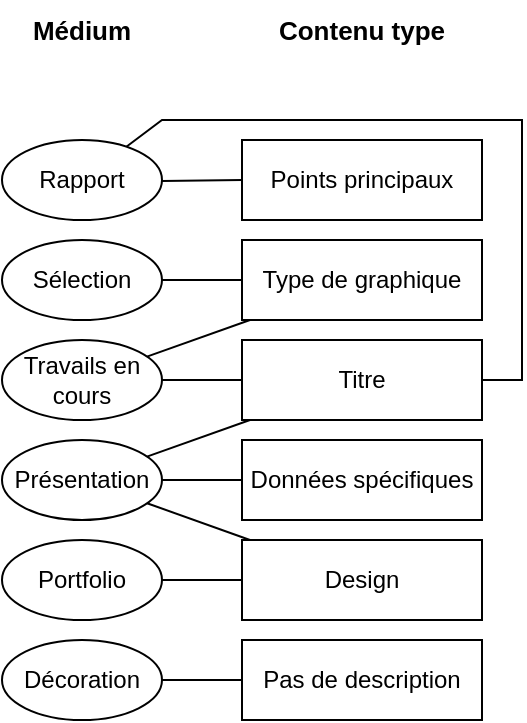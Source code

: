 <mxfile version="20.3.0" type="device"><diagram id="wIuLBTgzell4qDcYkJ7C" name="Page-1"><mxGraphModel dx="921" dy="624" grid="1" gridSize="10" guides="1" tooltips="1" connect="1" arrows="1" fold="1" page="1" pageScale="1" pageWidth="827" pageHeight="1169" math="0" shadow="0"><root><mxCell id="0"/><mxCell id="1" parent="0"/><mxCell id="bRj4Hj0bhYHjiNpq5yqv-3" style="rounded=0;orthogonalLoop=1;jettySize=auto;html=1;endArrow=none;endFill=0;" edge="1" parent="1" source="bRj4Hj0bhYHjiNpq5yqv-24" target="bRj4Hj0bhYHjiNpq5yqv-2"><mxGeometry relative="1" as="geometry"/></mxCell><mxCell id="bRj4Hj0bhYHjiNpq5yqv-2" value="Pas de description" style="rounded=0;whiteSpace=wrap;html=1;fillColor=none;strokeColor=default;" vertex="1" parent="1"><mxGeometry x="240" y="940" width="120" height="40" as="geometry"/></mxCell><mxCell id="bRj4Hj0bhYHjiNpq5yqv-13" value="Points principaux" style="rounded=0;whiteSpace=wrap;html=1;fillColor=none;strokeColor=default;" vertex="1" parent="1"><mxGeometry x="240" y="690" width="120" height="40" as="geometry"/></mxCell><mxCell id="bRj4Hj0bhYHjiNpq5yqv-24" value="Décoration" style="ellipse;whiteSpace=wrap;html=1;" vertex="1" parent="1"><mxGeometry x="120" y="940" width="80" height="40" as="geometry"/></mxCell><mxCell id="bRj4Hj0bhYHjiNpq5yqv-31" style="rounded=0;orthogonalLoop=1;jettySize=auto;html=1;endArrow=none;endFill=0;" edge="1" parent="1" source="bRj4Hj0bhYHjiNpq5yqv-27" target="bRj4Hj0bhYHjiNpq5yqv-28"><mxGeometry relative="1" as="geometry"/></mxCell><mxCell id="bRj4Hj0bhYHjiNpq5yqv-32" style="rounded=0;orthogonalLoop=1;jettySize=auto;html=1;endArrow=none;endFill=0;" edge="1" parent="1" source="bRj4Hj0bhYHjiNpq5yqv-27" target="bRj4Hj0bhYHjiNpq5yqv-29"><mxGeometry relative="1" as="geometry"/></mxCell><mxCell id="bRj4Hj0bhYHjiNpq5yqv-27" value="Présentation" style="ellipse;whiteSpace=wrap;html=1;" vertex="1" parent="1"><mxGeometry x="120" y="840" width="80" height="40" as="geometry"/></mxCell><mxCell id="bRj4Hj0bhYHjiNpq5yqv-28" value="Données spécifiques" style="rounded=0;whiteSpace=wrap;html=1;fillColor=none;strokeColor=default;" vertex="1" parent="1"><mxGeometry x="240" y="840" width="120" height="40" as="geometry"/></mxCell><mxCell id="bRj4Hj0bhYHjiNpq5yqv-29" value="Design" style="rounded=0;whiteSpace=wrap;html=1;fillColor=none;strokeColor=default;" vertex="1" parent="1"><mxGeometry x="240" y="890" width="120" height="40" as="geometry"/></mxCell><mxCell id="bRj4Hj0bhYHjiNpq5yqv-30" value="Titre" style="rounded=0;whiteSpace=wrap;html=1;fillColor=none;strokeColor=default;" vertex="1" parent="1"><mxGeometry x="240" y="790" width="120" height="40" as="geometry"/></mxCell><mxCell id="bRj4Hj0bhYHjiNpq5yqv-35" style="rounded=0;orthogonalLoop=1;jettySize=auto;html=1;endArrow=none;endFill=0;" edge="1" parent="1" source="bRj4Hj0bhYHjiNpq5yqv-34" target="bRj4Hj0bhYHjiNpq5yqv-29"><mxGeometry relative="1" as="geometry"/></mxCell><mxCell id="bRj4Hj0bhYHjiNpq5yqv-34" value="Portfolio" style="ellipse;whiteSpace=wrap;html=1;" vertex="1" parent="1"><mxGeometry x="120" y="890" width="80" height="40" as="geometry"/></mxCell><mxCell id="bRj4Hj0bhYHjiNpq5yqv-37" style="rounded=0;orthogonalLoop=1;jettySize=auto;html=1;endArrow=none;endFill=0;" edge="1" parent="1" source="bRj4Hj0bhYHjiNpq5yqv-36" target="bRj4Hj0bhYHjiNpq5yqv-30"><mxGeometry relative="1" as="geometry"><Array as="points"><mxPoint x="200" y="680"/><mxPoint x="380" y="680"/><mxPoint x="380" y="810"/></Array></mxGeometry></mxCell><mxCell id="bRj4Hj0bhYHjiNpq5yqv-38" style="rounded=0;orthogonalLoop=1;jettySize=auto;html=1;endArrow=none;endFill=0;" edge="1" parent="1" source="bRj4Hj0bhYHjiNpq5yqv-36" target="bRj4Hj0bhYHjiNpq5yqv-13"><mxGeometry relative="1" as="geometry"/></mxCell><mxCell id="bRj4Hj0bhYHjiNpq5yqv-36" value="Rapport" style="ellipse;whiteSpace=wrap;html=1;" vertex="1" parent="1"><mxGeometry x="120" y="690" width="80" height="40" as="geometry"/></mxCell><mxCell id="bRj4Hj0bhYHjiNpq5yqv-40" style="rounded=0;orthogonalLoop=1;jettySize=auto;html=1;endArrow=none;endFill=0;" edge="1" parent="1" source="bRj4Hj0bhYHjiNpq5yqv-39" target="bRj4Hj0bhYHjiNpq5yqv-30"><mxGeometry relative="1" as="geometry"/></mxCell><mxCell id="bRj4Hj0bhYHjiNpq5yqv-42" style="rounded=0;orthogonalLoop=1;jettySize=auto;html=1;endArrow=none;endFill=0;" edge="1" parent="1" source="bRj4Hj0bhYHjiNpq5yqv-39" target="bRj4Hj0bhYHjiNpq5yqv-41"><mxGeometry relative="1" as="geometry"/></mxCell><mxCell id="bRj4Hj0bhYHjiNpq5yqv-39" value="Travails en cours" style="ellipse;whiteSpace=wrap;html=1;" vertex="1" parent="1"><mxGeometry x="120" y="790" width="80" height="40" as="geometry"/></mxCell><mxCell id="bRj4Hj0bhYHjiNpq5yqv-41" value="Type de graphique" style="rounded=0;whiteSpace=wrap;html=1;fillColor=none;strokeColor=default;" vertex="1" parent="1"><mxGeometry x="240" y="740" width="120" height="40" as="geometry"/></mxCell><mxCell id="bRj4Hj0bhYHjiNpq5yqv-45" style="rounded=0;orthogonalLoop=1;jettySize=auto;html=1;endArrow=none;endFill=0;" edge="1" parent="1" source="bRj4Hj0bhYHjiNpq5yqv-44" target="bRj4Hj0bhYHjiNpq5yqv-41"><mxGeometry relative="1" as="geometry"/></mxCell><mxCell id="bRj4Hj0bhYHjiNpq5yqv-44" value="Sélection" style="ellipse;whiteSpace=wrap;html=1;" vertex="1" parent="1"><mxGeometry x="120" y="740" width="80" height="40" as="geometry"/></mxCell><mxCell id="bRj4Hj0bhYHjiNpq5yqv-33" style="rounded=0;orthogonalLoop=1;jettySize=auto;html=1;endArrow=none;endFill=0;jumpStyle=arc;" edge="1" parent="1" source="bRj4Hj0bhYHjiNpq5yqv-27" target="bRj4Hj0bhYHjiNpq5yqv-30"><mxGeometry relative="1" as="geometry"/></mxCell><mxCell id="bRj4Hj0bhYHjiNpq5yqv-46" value="Médium" style="text;html=1;strokeColor=none;fillColor=none;align=center;verticalAlign=middle;whiteSpace=wrap;rounded=0;fontStyle=1;fontSize=13;" vertex="1" parent="1"><mxGeometry x="130" y="620" width="60" height="30" as="geometry"/></mxCell><mxCell id="bRj4Hj0bhYHjiNpq5yqv-47" value="Contenu type" style="text;html=1;strokeColor=none;fillColor=none;align=center;verticalAlign=middle;whiteSpace=wrap;rounded=0;fontStyle=1;fontSize=13;" vertex="1" parent="1"><mxGeometry x="240" y="620" width="120" height="30" as="geometry"/></mxCell></root></mxGraphModel></diagram></mxfile>